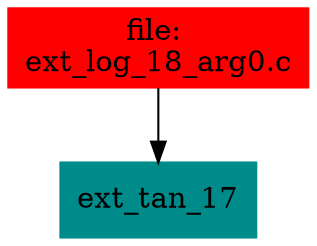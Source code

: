 digraph G {
node [shape=box]

0 [label="file: 
ext_log_18_arg0.c",color=red, style=filled]
1 [label="ext_tan_17",color=cyan4, style=filled]
0 -> 1


}

